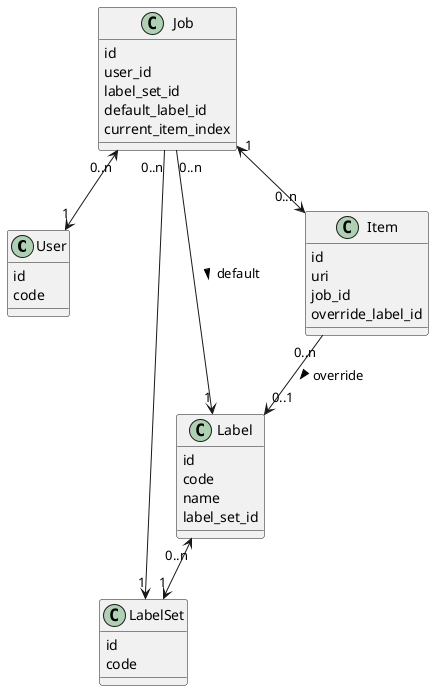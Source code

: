@startuml

class User {
id
code
}

class LabelSet {
id
code
}

class Label {
id
code
name
label_set_id
}

class Job {
id
user_id
label_set_id
default_label_id
current_item_index
}

class Item {
id
uri
job_id
override_label_id
}

Label "0..n" <--> "1" LabelSet
Job "0..n" --> "1" LabelSet
Job "0..n" <--> "1" User
Job "1" <--> "0..n" Item
Job "0..n" --> "1" Label : > default
Item "0..n" --> "0..1" Label : > override

@enduml